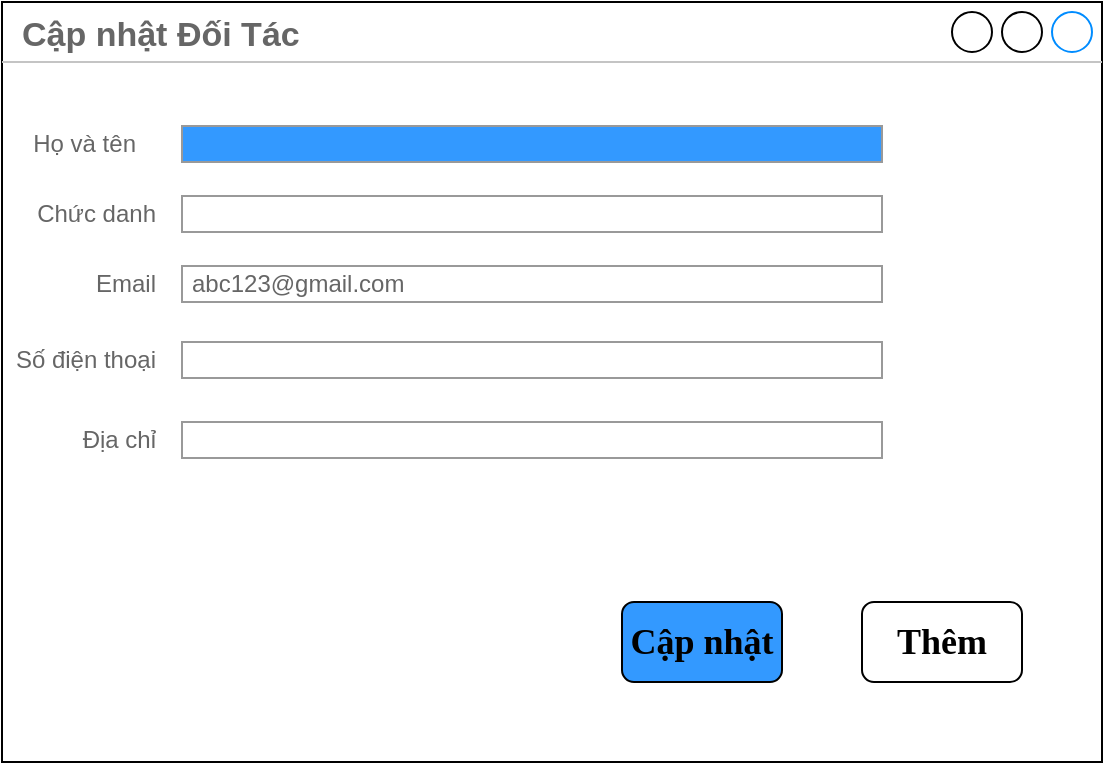 <mxfile version="22.0.8" type="device">
  <diagram name="Trang-1" id="nfT6IVjT8rWIB3eukgxh">
    <mxGraphModel dx="1290" dy="534" grid="1" gridSize="10" guides="1" tooltips="1" connect="1" arrows="1" fold="1" page="1" pageScale="1" pageWidth="827" pageHeight="1169" math="0" shadow="0">
      <root>
        <mxCell id="0" />
        <mxCell id="1" parent="0" />
        <mxCell id="IGyFU7n8kNzYN4gq59f6-1" value="&lt;b&gt;Cập nhật Đối Tác&lt;/b&gt;" style="strokeWidth=1;shadow=0;dashed=0;align=center;html=1;shape=mxgraph.mockup.containers.window;align=left;verticalAlign=top;spacingLeft=8;strokeColor2=#008cff;strokeColor3=#c4c4c4;fontColor=#666666;mainText=;fontSize=17;labelBackgroundColor=none;whiteSpace=wrap;" vertex="1" parent="1">
          <mxGeometry x="120" y="50" width="550" height="380" as="geometry" />
        </mxCell>
        <mxCell id="IGyFU7n8kNzYN4gq59f6-2" value="Họ và tên" style="strokeWidth=1;shadow=0;dashed=0;align=center;html=1;shape=mxgraph.mockup.forms.anchor;align=right;spacingRight=2;fontColor=#666666;" vertex="1" parent="1">
          <mxGeometry x="140" y="112" width="50" height="18" as="geometry" />
        </mxCell>
        <mxCell id="IGyFU7n8kNzYN4gq59f6-3" value="" style="strokeWidth=1;shadow=0;dashed=0;align=center;html=1;shape=mxgraph.mockup.forms.rrect;fillColor=#3399FF;rSize=0;fontColor=#666666;align=left;spacingLeft=3;strokeColor=#999999;" vertex="1" parent="1">
          <mxGeometry x="210" y="112" width="350" height="18" as="geometry" />
        </mxCell>
        <mxCell id="IGyFU7n8kNzYN4gq59f6-4" value="Chức danh" style="strokeWidth=1;shadow=0;dashed=0;align=center;html=1;shape=mxgraph.mockup.forms.anchor;align=right;spacingRight=2;fontColor=#666666;" vertex="1" parent="1">
          <mxGeometry x="150" y="147" width="50" height="18" as="geometry" />
        </mxCell>
        <mxCell id="IGyFU7n8kNzYN4gq59f6-5" value="" style="strokeWidth=1;shadow=0;dashed=0;align=center;html=1;shape=mxgraph.mockup.forms.rrect;fillColor=#ffffff;rSize=0;fontColor=#666666;align=left;spacingLeft=3;strokeColor=#999999;" vertex="1" parent="1">
          <mxGeometry x="210" y="147" width="350" height="18" as="geometry" />
        </mxCell>
        <mxCell id="IGyFU7n8kNzYN4gq59f6-6" value="Email" style="strokeWidth=1;shadow=0;dashed=0;align=center;html=1;shape=mxgraph.mockup.forms.anchor;align=right;spacingRight=2;fontColor=#666666;" vertex="1" parent="1">
          <mxGeometry x="150" y="182" width="50" height="18" as="geometry" />
        </mxCell>
        <mxCell id="IGyFU7n8kNzYN4gq59f6-7" value="abc123@gmail.com" style="strokeWidth=1;shadow=0;dashed=0;align=center;html=1;shape=mxgraph.mockup.forms.rrect;fillColor=#ffffff;rSize=0;fontColor=#666666;align=left;spacingLeft=3;strokeColor=#999999;" vertex="1" parent="1">
          <mxGeometry x="210" y="182" width="350" height="18" as="geometry" />
        </mxCell>
        <mxCell id="IGyFU7n8kNzYN4gq59f6-8" value="Số điện thoại" style="strokeWidth=1;shadow=0;dashed=0;align=center;html=1;shape=mxgraph.mockup.forms.anchor;align=right;spacingRight=2;fontColor=#666666;" vertex="1" parent="1">
          <mxGeometry x="150" y="220" width="50" height="18" as="geometry" />
        </mxCell>
        <mxCell id="IGyFU7n8kNzYN4gq59f6-9" value="" style="strokeWidth=1;shadow=0;dashed=0;align=center;html=1;shape=mxgraph.mockup.forms.rrect;fillColor=#ffffff;rSize=0;fontColor=#666666;align=left;spacingLeft=3;strokeColor=#999999;" vertex="1" parent="1">
          <mxGeometry x="210" y="220" width="350" height="18" as="geometry" />
        </mxCell>
        <mxCell id="IGyFU7n8kNzYN4gq59f6-10" value="Địa chỉ" style="strokeWidth=1;shadow=0;dashed=0;align=center;html=1;shape=mxgraph.mockup.forms.anchor;align=right;spacingRight=2;fontColor=#666666;" vertex="1" parent="1">
          <mxGeometry x="150" y="260" width="50" height="18" as="geometry" />
        </mxCell>
        <mxCell id="IGyFU7n8kNzYN4gq59f6-11" value="" style="strokeWidth=1;shadow=0;dashed=0;align=center;html=1;shape=mxgraph.mockup.forms.rrect;fillColor=#ffffff;rSize=0;fontColor=#666666;align=left;spacingLeft=3;strokeColor=#999999;" vertex="1" parent="1">
          <mxGeometry x="210" y="260" width="350" height="18" as="geometry" />
        </mxCell>
        <mxCell id="IGyFU7n8kNzYN4gq59f6-13" value="&lt;font face=&quot;Times New Roman&quot; style=&quot;font-size: 18px;&quot;&gt;&lt;b&gt;Cập nhật&lt;/b&gt;&lt;/font&gt;" style="rounded=1;whiteSpace=wrap;html=1;fillColor=#3399FF;" vertex="1" parent="1">
          <mxGeometry x="430" y="350" width="80" height="40" as="geometry" />
        </mxCell>
        <mxCell id="IGyFU7n8kNzYN4gq59f6-27" value="&lt;font face=&quot;Times New Roman&quot;&gt;&lt;span style=&quot;font-size: 18px;&quot;&gt;&lt;b&gt;Thêm&lt;/b&gt;&lt;/span&gt;&lt;/font&gt;" style="rounded=1;whiteSpace=wrap;html=1;" vertex="1" parent="1">
          <mxGeometry x="550" y="350" width="80" height="40" as="geometry" />
        </mxCell>
      </root>
    </mxGraphModel>
  </diagram>
</mxfile>
